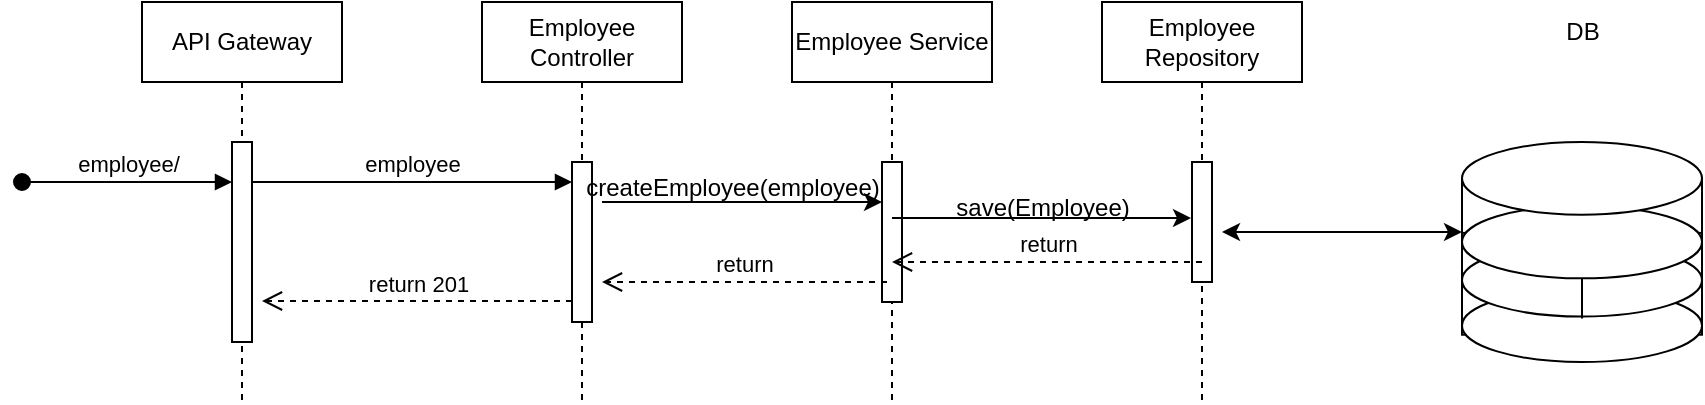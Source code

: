 <mxfile version="21.6.1" type="device" pages="6">
  <diagram name="createEmployee" id="2YBvvXClWsGukQMizWep">
    <mxGraphModel dx="1589" dy="470" grid="1" gridSize="10" guides="1" tooltips="1" connect="1" arrows="1" fold="1" page="1" pageScale="1" pageWidth="850" pageHeight="1100" math="0" shadow="0">
      <root>
        <mxCell id="0" />
        <mxCell id="1" parent="0" />
        <mxCell id="aM9ryv3xv72pqoxQDRHE-1" value="API Gateway" style="shape=umlLifeline;perimeter=lifelinePerimeter;whiteSpace=wrap;html=1;container=0;dropTarget=0;collapsible=0;recursiveResize=0;outlineConnect=0;portConstraint=eastwest;newEdgeStyle={&quot;edgeStyle&quot;:&quot;elbowEdgeStyle&quot;,&quot;elbow&quot;:&quot;vertical&quot;,&quot;curved&quot;:0,&quot;rounded&quot;:0};" parent="1" vertex="1">
          <mxGeometry x="50" y="40" width="100" height="200" as="geometry" />
        </mxCell>
        <mxCell id="aM9ryv3xv72pqoxQDRHE-2" value="" style="html=1;points=[];perimeter=orthogonalPerimeter;outlineConnect=0;targetShapes=umlLifeline;portConstraint=eastwest;newEdgeStyle={&quot;edgeStyle&quot;:&quot;elbowEdgeStyle&quot;,&quot;elbow&quot;:&quot;vertical&quot;,&quot;curved&quot;:0,&quot;rounded&quot;:0};" parent="aM9ryv3xv72pqoxQDRHE-1" vertex="1">
          <mxGeometry x="45" y="70" width="10" height="100" as="geometry" />
        </mxCell>
        <mxCell id="aM9ryv3xv72pqoxQDRHE-3" value="employee/" style="html=1;verticalAlign=bottom;startArrow=oval;endArrow=block;startSize=8;edgeStyle=elbowEdgeStyle;elbow=vertical;curved=0;rounded=0;" parent="aM9ryv3xv72pqoxQDRHE-1" target="aM9ryv3xv72pqoxQDRHE-2" edge="1">
          <mxGeometry relative="1" as="geometry">
            <mxPoint x="-60" y="90" as="sourcePoint" />
          </mxGeometry>
        </mxCell>
        <mxCell id="aM9ryv3xv72pqoxQDRHE-5" value="Employee Controller" style="shape=umlLifeline;perimeter=lifelinePerimeter;whiteSpace=wrap;html=1;container=0;dropTarget=0;collapsible=0;recursiveResize=0;outlineConnect=0;portConstraint=eastwest;newEdgeStyle={&quot;edgeStyle&quot;:&quot;elbowEdgeStyle&quot;,&quot;elbow&quot;:&quot;vertical&quot;,&quot;curved&quot;:0,&quot;rounded&quot;:0};" parent="1" vertex="1">
          <mxGeometry x="220" y="40" width="100" height="200" as="geometry" />
        </mxCell>
        <mxCell id="aM9ryv3xv72pqoxQDRHE-6" value="" style="html=1;points=[];perimeter=orthogonalPerimeter;outlineConnect=0;targetShapes=umlLifeline;portConstraint=eastwest;newEdgeStyle={&quot;edgeStyle&quot;:&quot;elbowEdgeStyle&quot;,&quot;elbow&quot;:&quot;vertical&quot;,&quot;curved&quot;:0,&quot;rounded&quot;:0};" parent="aM9ryv3xv72pqoxQDRHE-5" vertex="1">
          <mxGeometry x="45" y="80" width="10" height="80" as="geometry" />
        </mxCell>
        <mxCell id="aM9ryv3xv72pqoxQDRHE-7" value="employee" style="html=1;verticalAlign=bottom;endArrow=block;edgeStyle=elbowEdgeStyle;elbow=vertical;curved=0;rounded=0;" parent="1" source="aM9ryv3xv72pqoxQDRHE-2" target="aM9ryv3xv72pqoxQDRHE-6" edge="1">
          <mxGeometry relative="1" as="geometry">
            <mxPoint x="195" y="130" as="sourcePoint" />
            <Array as="points">
              <mxPoint x="210" y="130" />
              <mxPoint x="180" y="120" />
            </Array>
          </mxGeometry>
        </mxCell>
        <mxCell id="ID6pwNwmJ9Y6ppV090Uf-1" value="Employee Service" style="shape=umlLifeline;perimeter=lifelinePerimeter;whiteSpace=wrap;html=1;container=0;dropTarget=0;collapsible=0;recursiveResize=0;outlineConnect=0;portConstraint=eastwest;newEdgeStyle={&quot;edgeStyle&quot;:&quot;elbowEdgeStyle&quot;,&quot;elbow&quot;:&quot;vertical&quot;,&quot;curved&quot;:0,&quot;rounded&quot;:0};" parent="1" vertex="1">
          <mxGeometry x="375" y="40" width="100" height="200" as="geometry" />
        </mxCell>
        <mxCell id="ID6pwNwmJ9Y6ppV090Uf-2" value="" style="html=1;points=[];perimeter=orthogonalPerimeter;outlineConnect=0;targetShapes=umlLifeline;portConstraint=eastwest;newEdgeStyle={&quot;edgeStyle&quot;:&quot;elbowEdgeStyle&quot;,&quot;elbow&quot;:&quot;vertical&quot;,&quot;curved&quot;:0,&quot;rounded&quot;:0};" parent="ID6pwNwmJ9Y6ppV090Uf-1" vertex="1">
          <mxGeometry x="45" y="80" width="10" height="70" as="geometry" />
        </mxCell>
        <mxCell id="ID6pwNwmJ9Y6ppV090Uf-3" value="Employee Repository" style="shape=umlLifeline;perimeter=lifelinePerimeter;whiteSpace=wrap;html=1;container=0;dropTarget=0;collapsible=0;recursiveResize=0;outlineConnect=0;portConstraint=eastwest;newEdgeStyle={&quot;edgeStyle&quot;:&quot;elbowEdgeStyle&quot;,&quot;elbow&quot;:&quot;vertical&quot;,&quot;curved&quot;:0,&quot;rounded&quot;:0};" parent="1" vertex="1">
          <mxGeometry x="530" y="40" width="100" height="200" as="geometry" />
        </mxCell>
        <mxCell id="ID6pwNwmJ9Y6ppV090Uf-4" value="" style="html=1;points=[];perimeter=orthogonalPerimeter;outlineConnect=0;targetShapes=umlLifeline;portConstraint=eastwest;newEdgeStyle={&quot;edgeStyle&quot;:&quot;elbowEdgeStyle&quot;,&quot;elbow&quot;:&quot;vertical&quot;,&quot;curved&quot;:0,&quot;rounded&quot;:0};" parent="ID6pwNwmJ9Y6ppV090Uf-3" vertex="1">
          <mxGeometry x="45" y="80" width="10" height="60" as="geometry" />
        </mxCell>
        <mxCell id="ID6pwNwmJ9Y6ppV090Uf-5" style="edgeStyle=elbowEdgeStyle;rounded=0;orthogonalLoop=1;jettySize=auto;html=1;elbow=vertical;curved=0;" parent="1" edge="1">
          <mxGeometry relative="1" as="geometry">
            <mxPoint x="280" y="140" as="sourcePoint" />
            <mxPoint x="420" y="140" as="targetPoint" />
          </mxGeometry>
        </mxCell>
        <mxCell id="ID6pwNwmJ9Y6ppV090Uf-6" value="createEmployee(employee)" style="text;html=1;align=center;verticalAlign=middle;resizable=0;points=[];autosize=1;strokeColor=none;fillColor=none;" parent="1" vertex="1">
          <mxGeometry x="260" y="118" width="170" height="30" as="geometry" />
        </mxCell>
        <mxCell id="ID6pwNwmJ9Y6ppV090Uf-7" style="edgeStyle=elbowEdgeStyle;rounded=0;orthogonalLoop=1;jettySize=auto;html=1;elbow=vertical;curved=0;" parent="1" edge="1">
          <mxGeometry relative="1" as="geometry">
            <mxPoint x="425" y="148" as="sourcePoint" />
            <mxPoint x="574.5" y="148" as="targetPoint" />
          </mxGeometry>
        </mxCell>
        <mxCell id="ID6pwNwmJ9Y6ppV090Uf-8" value="save(Employee)" style="text;html=1;align=center;verticalAlign=middle;resizable=0;points=[];autosize=1;strokeColor=none;fillColor=none;" parent="1" vertex="1">
          <mxGeometry x="445" y="128" width="110" height="30" as="geometry" />
        </mxCell>
        <mxCell id="ID6pwNwmJ9Y6ppV090Uf-9" value="return" style="html=1;verticalAlign=bottom;endArrow=open;dashed=1;endSize=8;edgeStyle=elbowEdgeStyle;elbow=vertical;curved=0;rounded=0;" parent="1" edge="1">
          <mxGeometry relative="1" as="geometry">
            <mxPoint x="425" y="170" as="targetPoint" />
            <Array as="points">
              <mxPoint x="510" y="170" />
            </Array>
            <mxPoint x="580" y="170" as="sourcePoint" />
          </mxGeometry>
        </mxCell>
        <mxCell id="ID6pwNwmJ9Y6ppV090Uf-10" value="return" style="html=1;verticalAlign=bottom;endArrow=open;dashed=1;endSize=8;edgeStyle=elbowEdgeStyle;elbow=vertical;curved=0;rounded=0;" parent="1" edge="1">
          <mxGeometry relative="1" as="geometry">
            <mxPoint x="280" y="180" as="targetPoint" />
            <Array as="points">
              <mxPoint x="352.5" y="180" />
            </Array>
            <mxPoint x="422.5" y="180" as="sourcePoint" />
          </mxGeometry>
        </mxCell>
        <mxCell id="ID6pwNwmJ9Y6ppV090Uf-11" value="return 201" style="html=1;verticalAlign=bottom;endArrow=open;dashed=1;endSize=8;edgeStyle=elbowEdgeStyle;elbow=horizontal;curved=0;rounded=0;" parent="1" edge="1">
          <mxGeometry relative="1" as="geometry">
            <mxPoint x="110" y="189.5" as="targetPoint" />
            <Array as="points">
              <mxPoint x="195" y="189.5" />
            </Array>
            <mxPoint x="265" y="189.5" as="sourcePoint" />
          </mxGeometry>
        </mxCell>
        <mxCell id="ID6pwNwmJ9Y6ppV090Uf-19" value="" style="group" parent="1" vertex="1" connectable="0">
          <mxGeometry x="710" y="110" width="120" height="110" as="geometry" />
        </mxCell>
        <mxCell id="ID6pwNwmJ9Y6ppV090Uf-18" value="" style="rounded=0;whiteSpace=wrap;html=1;" parent="ID6pwNwmJ9Y6ppV090Uf-19" vertex="1">
          <mxGeometry y="31.818" width="120" height="64.545" as="geometry" />
        </mxCell>
        <mxCell id="ID6pwNwmJ9Y6ppV090Uf-17" value="" style="group" parent="ID6pwNwmJ9Y6ppV090Uf-19" vertex="1" connectable="0">
          <mxGeometry y="50.909" width="120" height="59.091" as="geometry" />
        </mxCell>
        <mxCell id="ID6pwNwmJ9Y6ppV090Uf-15" value="" style="ellipse;whiteSpace=wrap;html=1;" parent="ID6pwNwmJ9Y6ppV090Uf-17" vertex="1">
          <mxGeometry y="22.727" width="120" height="36.364" as="geometry" />
        </mxCell>
        <mxCell id="ID6pwNwmJ9Y6ppV090Uf-16" value="" style="ellipse;whiteSpace=wrap;html=1;" parent="ID6pwNwmJ9Y6ppV090Uf-17" vertex="1">
          <mxGeometry width="120" height="36.364" as="geometry" />
        </mxCell>
        <mxCell id="ID6pwNwmJ9Y6ppV090Uf-13" value="" style="rounded=0;whiteSpace=wrap;html=1;" parent="ID6pwNwmJ9Y6ppV090Uf-19" vertex="1">
          <mxGeometry y="18.182" width="120" height="27.273" as="geometry" />
        </mxCell>
        <mxCell id="ID6pwNwmJ9Y6ppV090Uf-51" style="edgeStyle=orthogonalEdgeStyle;rounded=0;orthogonalLoop=1;jettySize=auto;html=1;exitX=0.5;exitY=1;exitDx=0;exitDy=0;" parent="ID6pwNwmJ9Y6ppV090Uf-19" source="ID6pwNwmJ9Y6ppV090Uf-14" target="ID6pwNwmJ9Y6ppV090Uf-16" edge="1">
          <mxGeometry relative="1" as="geometry" />
        </mxCell>
        <mxCell id="ID6pwNwmJ9Y6ppV090Uf-14" value="" style="ellipse;whiteSpace=wrap;html=1;" parent="ID6pwNwmJ9Y6ppV090Uf-19" vertex="1">
          <mxGeometry y="31.818" width="120" height="36.364" as="geometry" />
        </mxCell>
        <mxCell id="ID6pwNwmJ9Y6ppV090Uf-12" value="" style="ellipse;whiteSpace=wrap;html=1;" parent="ID6pwNwmJ9Y6ppV090Uf-19" vertex="1">
          <mxGeometry width="120" height="36.364" as="geometry" />
        </mxCell>
        <mxCell id="ID6pwNwmJ9Y6ppV090Uf-20" value="DB" style="text;html=1;align=center;verticalAlign=middle;resizable=0;points=[];autosize=1;strokeColor=none;fillColor=none;" parent="1" vertex="1">
          <mxGeometry x="750" y="40" width="40" height="30" as="geometry" />
        </mxCell>
        <mxCell id="ID6pwNwmJ9Y6ppV090Uf-22" value="" style="endArrow=classic;startArrow=classic;html=1;rounded=0;" parent="1" edge="1">
          <mxGeometry width="50" height="50" relative="1" as="geometry">
            <mxPoint x="590" y="155" as="sourcePoint" />
            <mxPoint x="710" y="155" as="targetPoint" />
          </mxGeometry>
        </mxCell>
      </root>
    </mxGraphModel>
  </diagram>
  <diagram id="DksYGZ9vNiy1fonWwkhB" name="deleteEmployee">
    <mxGraphModel dx="1239" dy="470" grid="1" gridSize="10" guides="1" tooltips="1" connect="1" arrows="1" fold="1" page="1" pageScale="1" pageWidth="500" pageHeight="500" math="0" shadow="0">
      <root>
        <mxCell id="0" />
        <mxCell id="1" parent="0" />
        <mxCell id="c8wQvJ74mTMDHzN-RfHY-1" value="API Gateway" style="shape=umlLifeline;perimeter=lifelinePerimeter;whiteSpace=wrap;html=1;container=0;dropTarget=0;collapsible=0;recursiveResize=0;outlineConnect=0;portConstraint=eastwest;newEdgeStyle={&quot;edgeStyle&quot;:&quot;elbowEdgeStyle&quot;,&quot;elbow&quot;:&quot;vertical&quot;,&quot;curved&quot;:0,&quot;rounded&quot;:0};" parent="1" vertex="1">
          <mxGeometry x="50" y="40" width="100" height="200" as="geometry" />
        </mxCell>
        <mxCell id="c8wQvJ74mTMDHzN-RfHY-2" value="" style="html=1;points=[];perimeter=orthogonalPerimeter;outlineConnect=0;targetShapes=umlLifeline;portConstraint=eastwest;newEdgeStyle={&quot;edgeStyle&quot;:&quot;elbowEdgeStyle&quot;,&quot;elbow&quot;:&quot;vertical&quot;,&quot;curved&quot;:0,&quot;rounded&quot;:0};" parent="c8wQvJ74mTMDHzN-RfHY-1" vertex="1">
          <mxGeometry x="45" y="70" width="10" height="100" as="geometry" />
        </mxCell>
        <mxCell id="c8wQvJ74mTMDHzN-RfHY-3" value="employee/id" style="html=1;verticalAlign=bottom;startArrow=oval;endArrow=block;startSize=8;edgeStyle=elbowEdgeStyle;elbow=vertical;curved=0;rounded=0;" parent="c8wQvJ74mTMDHzN-RfHY-1" target="c8wQvJ74mTMDHzN-RfHY-2" edge="1">
          <mxGeometry relative="1" as="geometry">
            <mxPoint x="-60" y="90" as="sourcePoint" />
          </mxGeometry>
        </mxCell>
        <mxCell id="c8wQvJ74mTMDHzN-RfHY-4" value="Employee Controller" style="shape=umlLifeline;perimeter=lifelinePerimeter;whiteSpace=wrap;html=1;container=0;dropTarget=0;collapsible=0;recursiveResize=0;outlineConnect=0;portConstraint=eastwest;newEdgeStyle={&quot;edgeStyle&quot;:&quot;elbowEdgeStyle&quot;,&quot;elbow&quot;:&quot;vertical&quot;,&quot;curved&quot;:0,&quot;rounded&quot;:0};" parent="1" vertex="1">
          <mxGeometry x="220" y="40" width="100" height="200" as="geometry" />
        </mxCell>
        <mxCell id="c8wQvJ74mTMDHzN-RfHY-5" value="" style="html=1;points=[];perimeter=orthogonalPerimeter;outlineConnect=0;targetShapes=umlLifeline;portConstraint=eastwest;newEdgeStyle={&quot;edgeStyle&quot;:&quot;elbowEdgeStyle&quot;,&quot;elbow&quot;:&quot;vertical&quot;,&quot;curved&quot;:0,&quot;rounded&quot;:0};" parent="c8wQvJ74mTMDHzN-RfHY-4" vertex="1">
          <mxGeometry x="45" y="80" width="10" height="80" as="geometry" />
        </mxCell>
        <mxCell id="c8wQvJ74mTMDHzN-RfHY-6" value="employee/id" style="html=1;verticalAlign=bottom;endArrow=block;edgeStyle=elbowEdgeStyle;elbow=vertical;curved=0;rounded=0;" parent="1" source="c8wQvJ74mTMDHzN-RfHY-2" target="c8wQvJ74mTMDHzN-RfHY-5" edge="1">
          <mxGeometry relative="1" as="geometry">
            <mxPoint x="195" y="130" as="sourcePoint" />
            <Array as="points">
              <mxPoint x="210" y="130" />
              <mxPoint x="180" y="120" />
            </Array>
          </mxGeometry>
        </mxCell>
        <mxCell id="c8wQvJ74mTMDHzN-RfHY-7" value="Employee &lt;br&gt;Service" style="shape=umlLifeline;perimeter=lifelinePerimeter;whiteSpace=wrap;html=1;container=0;dropTarget=0;collapsible=0;recursiveResize=0;outlineConnect=0;portConstraint=eastwest;newEdgeStyle={&quot;edgeStyle&quot;:&quot;elbowEdgeStyle&quot;,&quot;elbow&quot;:&quot;vertical&quot;,&quot;curved&quot;:0,&quot;rounded&quot;:0};" parent="1" vertex="1">
          <mxGeometry x="375" y="40" width="100" height="200" as="geometry" />
        </mxCell>
        <mxCell id="c8wQvJ74mTMDHzN-RfHY-8" value="" style="html=1;points=[];perimeter=orthogonalPerimeter;outlineConnect=0;targetShapes=umlLifeline;portConstraint=eastwest;newEdgeStyle={&quot;edgeStyle&quot;:&quot;elbowEdgeStyle&quot;,&quot;elbow&quot;:&quot;vertical&quot;,&quot;curved&quot;:0,&quot;rounded&quot;:0};" parent="c8wQvJ74mTMDHzN-RfHY-7" vertex="1">
          <mxGeometry x="45" y="80" width="10" height="70" as="geometry" />
        </mxCell>
        <mxCell id="c8wQvJ74mTMDHzN-RfHY-9" value="Employee&lt;br&gt;Repository" style="shape=umlLifeline;perimeter=lifelinePerimeter;whiteSpace=wrap;html=1;container=0;dropTarget=0;collapsible=0;recursiveResize=0;outlineConnect=0;portConstraint=eastwest;newEdgeStyle={&quot;edgeStyle&quot;:&quot;elbowEdgeStyle&quot;,&quot;elbow&quot;:&quot;vertical&quot;,&quot;curved&quot;:0,&quot;rounded&quot;:0};" parent="1" vertex="1">
          <mxGeometry x="530" y="40" width="100" height="200" as="geometry" />
        </mxCell>
        <mxCell id="c8wQvJ74mTMDHzN-RfHY-10" value="" style="html=1;points=[];perimeter=orthogonalPerimeter;outlineConnect=0;targetShapes=umlLifeline;portConstraint=eastwest;newEdgeStyle={&quot;edgeStyle&quot;:&quot;elbowEdgeStyle&quot;,&quot;elbow&quot;:&quot;vertical&quot;,&quot;curved&quot;:0,&quot;rounded&quot;:0};" parent="c8wQvJ74mTMDHzN-RfHY-9" vertex="1">
          <mxGeometry x="45" y="80" width="10" height="60" as="geometry" />
        </mxCell>
        <mxCell id="c8wQvJ74mTMDHzN-RfHY-11" style="edgeStyle=elbowEdgeStyle;rounded=0;orthogonalLoop=1;jettySize=auto;html=1;elbow=vertical;curved=0;" parent="1" edge="1">
          <mxGeometry relative="1" as="geometry">
            <mxPoint x="280" y="140" as="sourcePoint" />
            <mxPoint x="420" y="140" as="targetPoint" />
          </mxGeometry>
        </mxCell>
        <mxCell id="c8wQvJ74mTMDHzN-RfHY-12" value="deleteEmployee(eid)" style="text;html=1;align=center;verticalAlign=middle;resizable=0;points=[];autosize=1;strokeColor=none;fillColor=none;" parent="1" vertex="1">
          <mxGeometry x="280" y="118" width="130" height="30" as="geometry" />
        </mxCell>
        <mxCell id="c8wQvJ74mTMDHzN-RfHY-13" style="edgeStyle=elbowEdgeStyle;rounded=0;orthogonalLoop=1;jettySize=auto;html=1;elbow=vertical;curved=0;" parent="1" edge="1">
          <mxGeometry relative="1" as="geometry">
            <mxPoint x="425" y="148" as="sourcePoint" />
            <mxPoint x="574.5" y="148" as="targetPoint" />
          </mxGeometry>
        </mxCell>
        <mxCell id="c8wQvJ74mTMDHzN-RfHY-14" value="deleteById(eid)" style="text;html=1;align=center;verticalAlign=middle;resizable=0;points=[];autosize=1;strokeColor=none;fillColor=none;" parent="1" vertex="1">
          <mxGeometry x="450" y="128" width="100" height="30" as="geometry" />
        </mxCell>
        <mxCell id="c8wQvJ74mTMDHzN-RfHY-15" value="return" style="html=1;verticalAlign=bottom;endArrow=open;dashed=1;endSize=8;edgeStyle=elbowEdgeStyle;elbow=vertical;curved=0;rounded=0;" parent="1" edge="1">
          <mxGeometry relative="1" as="geometry">
            <mxPoint x="425" y="170" as="targetPoint" />
            <Array as="points">
              <mxPoint x="510" y="170" />
            </Array>
            <mxPoint x="580" y="170" as="sourcePoint" />
          </mxGeometry>
        </mxCell>
        <mxCell id="c8wQvJ74mTMDHzN-RfHY-16" value="return" style="html=1;verticalAlign=bottom;endArrow=open;dashed=1;endSize=8;edgeStyle=elbowEdgeStyle;elbow=vertical;curved=0;rounded=0;" parent="1" edge="1">
          <mxGeometry relative="1" as="geometry">
            <mxPoint x="280" y="180" as="targetPoint" />
            <Array as="points">
              <mxPoint x="352.5" y="180" />
            </Array>
            <mxPoint x="422.5" y="180" as="sourcePoint" />
          </mxGeometry>
        </mxCell>
        <mxCell id="c8wQvJ74mTMDHzN-RfHY-17" value="return 200" style="html=1;verticalAlign=bottom;endArrow=open;dashed=1;endSize=8;edgeStyle=elbowEdgeStyle;elbow=horizontal;curved=0;rounded=0;" parent="1" edge="1">
          <mxGeometry relative="1" as="geometry">
            <mxPoint x="110" y="189.5" as="targetPoint" />
            <Array as="points">
              <mxPoint x="195" y="189.5" />
            </Array>
            <mxPoint x="265" y="189.5" as="sourcePoint" />
          </mxGeometry>
        </mxCell>
        <mxCell id="c8wQvJ74mTMDHzN-RfHY-18" value="" style="group" parent="1" vertex="1" connectable="0">
          <mxGeometry x="710" y="110" width="120" height="110" as="geometry" />
        </mxCell>
        <mxCell id="c8wQvJ74mTMDHzN-RfHY-19" value="" style="rounded=0;whiteSpace=wrap;html=1;" parent="c8wQvJ74mTMDHzN-RfHY-18" vertex="1">
          <mxGeometry y="31.818" width="120" height="64.545" as="geometry" />
        </mxCell>
        <mxCell id="c8wQvJ74mTMDHzN-RfHY-20" value="" style="group" parent="c8wQvJ74mTMDHzN-RfHY-18" vertex="1" connectable="0">
          <mxGeometry y="50.909" width="120" height="59.091" as="geometry" />
        </mxCell>
        <mxCell id="c8wQvJ74mTMDHzN-RfHY-21" value="" style="ellipse;whiteSpace=wrap;html=1;" parent="c8wQvJ74mTMDHzN-RfHY-20" vertex="1">
          <mxGeometry y="22.727" width="120" height="36.364" as="geometry" />
        </mxCell>
        <mxCell id="c8wQvJ74mTMDHzN-RfHY-22" value="" style="ellipse;whiteSpace=wrap;html=1;" parent="c8wQvJ74mTMDHzN-RfHY-20" vertex="1">
          <mxGeometry width="120" height="36.364" as="geometry" />
        </mxCell>
        <mxCell id="c8wQvJ74mTMDHzN-RfHY-23" value="" style="rounded=0;whiteSpace=wrap;html=1;" parent="c8wQvJ74mTMDHzN-RfHY-18" vertex="1">
          <mxGeometry y="18.182" width="120" height="27.273" as="geometry" />
        </mxCell>
        <mxCell id="c8wQvJ74mTMDHzN-RfHY-24" style="edgeStyle=orthogonalEdgeStyle;rounded=0;orthogonalLoop=1;jettySize=auto;html=1;exitX=0.5;exitY=1;exitDx=0;exitDy=0;" parent="c8wQvJ74mTMDHzN-RfHY-18" source="c8wQvJ74mTMDHzN-RfHY-25" target="c8wQvJ74mTMDHzN-RfHY-22" edge="1">
          <mxGeometry relative="1" as="geometry" />
        </mxCell>
        <mxCell id="c8wQvJ74mTMDHzN-RfHY-25" value="" style="ellipse;whiteSpace=wrap;html=1;" parent="c8wQvJ74mTMDHzN-RfHY-18" vertex="1">
          <mxGeometry y="31.818" width="120" height="36.364" as="geometry" />
        </mxCell>
        <mxCell id="c8wQvJ74mTMDHzN-RfHY-26" value="" style="ellipse;whiteSpace=wrap;html=1;" parent="c8wQvJ74mTMDHzN-RfHY-18" vertex="1">
          <mxGeometry width="120" height="36.364" as="geometry" />
        </mxCell>
        <mxCell id="c8wQvJ74mTMDHzN-RfHY-27" value="DB" style="text;html=1;align=center;verticalAlign=middle;resizable=0;points=[];autosize=1;strokeColor=none;fillColor=none;" parent="1" vertex="1">
          <mxGeometry x="750" y="40" width="40" height="30" as="geometry" />
        </mxCell>
        <mxCell id="c8wQvJ74mTMDHzN-RfHY-28" value="" style="endArrow=classic;startArrow=classic;html=1;rounded=0;" parent="1" edge="1">
          <mxGeometry width="50" height="50" relative="1" as="geometry">
            <mxPoint x="590" y="155" as="sourcePoint" />
            <mxPoint x="710" y="155" as="targetPoint" />
          </mxGeometry>
        </mxCell>
      </root>
    </mxGraphModel>
  </diagram>
  <diagram id="pqocZMI0K09ccVYQZ5Vg" name="getEmployee">
    <mxGraphModel dx="1239" dy="470" grid="1" gridSize="10" guides="1" tooltips="1" connect="1" arrows="1" fold="1" page="1" pageScale="1" pageWidth="500" pageHeight="500" math="0" shadow="0">
      <root>
        <mxCell id="0" />
        <mxCell id="1" parent="0" />
        <mxCell id="UJyPSHQa-_RepvIGWFUO-1" value="API Gateway" style="shape=umlLifeline;perimeter=lifelinePerimeter;whiteSpace=wrap;html=1;container=0;dropTarget=0;collapsible=0;recursiveResize=0;outlineConnect=0;portConstraint=eastwest;newEdgeStyle={&quot;edgeStyle&quot;:&quot;elbowEdgeStyle&quot;,&quot;elbow&quot;:&quot;vertical&quot;,&quot;curved&quot;:0,&quot;rounded&quot;:0};" parent="1" vertex="1">
          <mxGeometry x="50" y="40" width="100" height="230" as="geometry" />
        </mxCell>
        <mxCell id="UJyPSHQa-_RepvIGWFUO-2" value="" style="html=1;points=[];perimeter=orthogonalPerimeter;outlineConnect=0;targetShapes=umlLifeline;portConstraint=eastwest;newEdgeStyle={&quot;edgeStyle&quot;:&quot;elbowEdgeStyle&quot;,&quot;elbow&quot;:&quot;vertical&quot;,&quot;curved&quot;:0,&quot;rounded&quot;:0};" parent="UJyPSHQa-_RepvIGWFUO-1" vertex="1">
          <mxGeometry x="45" y="70" width="10" height="150" as="geometry" />
        </mxCell>
        <mxCell id="UJyPSHQa-_RepvIGWFUO-3" value="/employee/eid" style="html=1;verticalAlign=bottom;startArrow=oval;endArrow=block;startSize=8;edgeStyle=elbowEdgeStyle;elbow=vertical;curved=0;rounded=0;" parent="UJyPSHQa-_RepvIGWFUO-1" target="UJyPSHQa-_RepvIGWFUO-2" edge="1">
          <mxGeometry relative="1" as="geometry">
            <mxPoint x="-60" y="90" as="sourcePoint" />
          </mxGeometry>
        </mxCell>
        <mxCell id="UJyPSHQa-_RepvIGWFUO-4" value="Employee&lt;br&gt;Controller" style="shape=umlLifeline;perimeter=lifelinePerimeter;whiteSpace=wrap;html=1;container=0;dropTarget=0;collapsible=0;recursiveResize=0;outlineConnect=0;portConstraint=eastwest;newEdgeStyle={&quot;edgeStyle&quot;:&quot;elbowEdgeStyle&quot;,&quot;elbow&quot;:&quot;vertical&quot;,&quot;curved&quot;:0,&quot;rounded&quot;:0};" parent="1" vertex="1">
          <mxGeometry x="220" y="40" width="100" height="230" as="geometry" />
        </mxCell>
        <mxCell id="UJyPSHQa-_RepvIGWFUO-5" value="" style="html=1;points=[];perimeter=orthogonalPerimeter;outlineConnect=0;targetShapes=umlLifeline;portConstraint=eastwest;newEdgeStyle={&quot;edgeStyle&quot;:&quot;elbowEdgeStyle&quot;,&quot;elbow&quot;:&quot;vertical&quot;,&quot;curved&quot;:0,&quot;rounded&quot;:0};" parent="UJyPSHQa-_RepvIGWFUO-4" vertex="1">
          <mxGeometry x="45" y="80" width="10" height="140" as="geometry" />
        </mxCell>
        <mxCell id="UJyPSHQa-_RepvIGWFUO-6" value="/employee/eid" style="html=1;verticalAlign=bottom;endArrow=block;edgeStyle=elbowEdgeStyle;elbow=horizontal;curved=0;rounded=0;" parent="1" source="UJyPSHQa-_RepvIGWFUO-2" target="UJyPSHQa-_RepvIGWFUO-5" edge="1">
          <mxGeometry relative="1" as="geometry">
            <mxPoint x="195" y="130" as="sourcePoint" />
            <Array as="points">
              <mxPoint x="210" y="130" />
              <mxPoint x="180" y="120" />
            </Array>
          </mxGeometry>
        </mxCell>
        <mxCell id="UJyPSHQa-_RepvIGWFUO-7" value="Employee Service" style="shape=umlLifeline;perimeter=lifelinePerimeter;whiteSpace=wrap;html=1;container=0;dropTarget=0;collapsible=0;recursiveResize=0;outlineConnect=0;portConstraint=eastwest;newEdgeStyle={&quot;edgeStyle&quot;:&quot;elbowEdgeStyle&quot;,&quot;elbow&quot;:&quot;vertical&quot;,&quot;curved&quot;:0,&quot;rounded&quot;:0};" parent="1" vertex="1">
          <mxGeometry x="375" y="40" width="100" height="230" as="geometry" />
        </mxCell>
        <mxCell id="UJyPSHQa-_RepvIGWFUO-8" value="" style="html=1;points=[];perimeter=orthogonalPerimeter;outlineConnect=0;targetShapes=umlLifeline;portConstraint=eastwest;newEdgeStyle={&quot;edgeStyle&quot;:&quot;elbowEdgeStyle&quot;,&quot;elbow&quot;:&quot;vertical&quot;,&quot;curved&quot;:0,&quot;rounded&quot;:0};" parent="UJyPSHQa-_RepvIGWFUO-7" vertex="1">
          <mxGeometry x="45" y="80" width="10" height="140" as="geometry" />
        </mxCell>
        <mxCell id="UJyPSHQa-_RepvIGWFUO-9" value="Employee Repository" style="shape=umlLifeline;perimeter=lifelinePerimeter;whiteSpace=wrap;html=1;container=0;dropTarget=0;collapsible=0;recursiveResize=0;outlineConnect=0;portConstraint=eastwest;newEdgeStyle={&quot;edgeStyle&quot;:&quot;elbowEdgeStyle&quot;,&quot;elbow&quot;:&quot;vertical&quot;,&quot;curved&quot;:0,&quot;rounded&quot;:0};" parent="1" vertex="1">
          <mxGeometry x="530" y="40" width="100" height="230" as="geometry" />
        </mxCell>
        <mxCell id="UJyPSHQa-_RepvIGWFUO-10" value="" style="html=1;points=[];perimeter=orthogonalPerimeter;outlineConnect=0;targetShapes=umlLifeline;portConstraint=eastwest;newEdgeStyle={&quot;edgeStyle&quot;:&quot;elbowEdgeStyle&quot;,&quot;elbow&quot;:&quot;vertical&quot;,&quot;curved&quot;:0,&quot;rounded&quot;:0};" parent="UJyPSHQa-_RepvIGWFUO-9" vertex="1">
          <mxGeometry x="45" y="80" width="10" height="130" as="geometry" />
        </mxCell>
        <mxCell id="UJyPSHQa-_RepvIGWFUO-13" style="edgeStyle=elbowEdgeStyle;rounded=0;orthogonalLoop=1;jettySize=auto;html=1;elbow=vertical;curved=0;" parent="1" edge="1">
          <mxGeometry relative="1" as="geometry">
            <mxPoint x="425" y="148" as="sourcePoint" />
            <mxPoint x="574.5" y="148" as="targetPoint" />
          </mxGeometry>
        </mxCell>
        <mxCell id="UJyPSHQa-_RepvIGWFUO-14" value="findById(eid)" style="text;html=1;align=center;verticalAlign=middle;resizable=0;points=[];autosize=1;strokeColor=none;fillColor=none;" parent="1" vertex="1">
          <mxGeometry x="455" y="128" width="90" height="30" as="geometry" />
        </mxCell>
        <mxCell id="UJyPSHQa-_RepvIGWFUO-16" value="return(Employee)" style="html=1;verticalAlign=bottom;endArrow=open;dashed=1;endSize=8;edgeStyle=elbowEdgeStyle;elbow=vertical;curved=0;rounded=0;" parent="1" edge="1">
          <mxGeometry relative="1" as="geometry">
            <mxPoint x="273.75" y="230" as="targetPoint" />
            <Array as="points">
              <mxPoint x="346.25" y="230" />
            </Array>
            <mxPoint x="416.25" y="230" as="sourcePoint" />
          </mxGeometry>
        </mxCell>
        <mxCell id="UJyPSHQa-_RepvIGWFUO-17" value="return 200(lEmployee)" style="html=1;verticalAlign=bottom;endArrow=open;dashed=1;endSize=8;edgeStyle=elbowEdgeStyle;elbow=vertical;curved=0;rounded=0;" parent="1" edge="1">
          <mxGeometry x="0.006" relative="1" as="geometry">
            <mxPoint x="110" y="250" as="targetPoint" />
            <Array as="points">
              <mxPoint x="195" y="250" />
            </Array>
            <mxPoint x="265" y="250" as="sourcePoint" />
            <mxPoint as="offset" />
          </mxGeometry>
        </mxCell>
        <mxCell id="UJyPSHQa-_RepvIGWFUO-18" value="" style="group" parent="1" vertex="1" connectable="0">
          <mxGeometry x="710" y="110" width="120" height="160" as="geometry" />
        </mxCell>
        <mxCell id="UJyPSHQa-_RepvIGWFUO-19" value="" style="rounded=0;whiteSpace=wrap;html=1;" parent="UJyPSHQa-_RepvIGWFUO-18" vertex="1">
          <mxGeometry y="46.281" width="120" height="93.884" as="geometry" />
        </mxCell>
        <mxCell id="UJyPSHQa-_RepvIGWFUO-20" value="" style="group" parent="UJyPSHQa-_RepvIGWFUO-18" vertex="1" connectable="0">
          <mxGeometry y="74.05" width="120" height="85.95" as="geometry" />
        </mxCell>
        <mxCell id="UJyPSHQa-_RepvIGWFUO-21" value="" style="ellipse;whiteSpace=wrap;html=1;" parent="UJyPSHQa-_RepvIGWFUO-20" vertex="1">
          <mxGeometry y="33.058" width="120" height="52.893" as="geometry" />
        </mxCell>
        <mxCell id="UJyPSHQa-_RepvIGWFUO-22" value="" style="ellipse;whiteSpace=wrap;html=1;" parent="UJyPSHQa-_RepvIGWFUO-20" vertex="1">
          <mxGeometry width="120" height="52.893" as="geometry" />
        </mxCell>
        <mxCell id="UJyPSHQa-_RepvIGWFUO-23" value="" style="rounded=0;whiteSpace=wrap;html=1;" parent="UJyPSHQa-_RepvIGWFUO-18" vertex="1">
          <mxGeometry y="26.446" width="120" height="39.669" as="geometry" />
        </mxCell>
        <mxCell id="UJyPSHQa-_RepvIGWFUO-24" style="edgeStyle=orthogonalEdgeStyle;rounded=0;orthogonalLoop=1;jettySize=auto;html=1;exitX=0.5;exitY=1;exitDx=0;exitDy=0;" parent="UJyPSHQa-_RepvIGWFUO-18" source="UJyPSHQa-_RepvIGWFUO-25" target="UJyPSHQa-_RepvIGWFUO-22" edge="1">
          <mxGeometry relative="1" as="geometry" />
        </mxCell>
        <mxCell id="UJyPSHQa-_RepvIGWFUO-25" value="" style="ellipse;whiteSpace=wrap;html=1;" parent="UJyPSHQa-_RepvIGWFUO-18" vertex="1">
          <mxGeometry y="46.281" width="120" height="52.893" as="geometry" />
        </mxCell>
        <mxCell id="UJyPSHQa-_RepvIGWFUO-26" value="" style="ellipse;whiteSpace=wrap;html=1;" parent="UJyPSHQa-_RepvIGWFUO-18" vertex="1">
          <mxGeometry width="120" height="52.893" as="geometry" />
        </mxCell>
        <mxCell id="UJyPSHQa-_RepvIGWFUO-27" value="DB" style="text;html=1;align=center;verticalAlign=middle;resizable=0;points=[];autosize=1;strokeColor=none;fillColor=none;" parent="1" vertex="1">
          <mxGeometry x="750" y="40" width="40" height="30" as="geometry" />
        </mxCell>
        <mxCell id="UJyPSHQa-_RepvIGWFUO-28" value="" style="endArrow=classic;startArrow=classic;html=1;rounded=0;" parent="1" edge="1">
          <mxGeometry width="50" height="50" relative="1" as="geometry">
            <mxPoint x="590" y="155" as="sourcePoint" />
            <mxPoint x="710" y="155" as="targetPoint" />
          </mxGeometry>
        </mxCell>
        <mxCell id="UJyPSHQa-_RepvIGWFUO-39" value="(Employee)" style="text;html=1;align=center;verticalAlign=middle;resizable=0;points=[];autosize=1;strokeColor=none;fillColor=none;" parent="1" vertex="1">
          <mxGeometry x="460" y="200" width="80" height="30" as="geometry" />
        </mxCell>
        <mxCell id="UJyPSHQa-_RepvIGWFUO-12" value="getEmployeeById(eid)" style="text;html=1;align=center;verticalAlign=middle;resizable=0;points=[];autosize=1;strokeColor=none;fillColor=none;" parent="1" vertex="1">
          <mxGeometry x="280" y="100" width="140" height="30" as="geometry" />
        </mxCell>
        <mxCell id="g3OQwmFF0RibCym4sNnm-2" style="edgeStyle=elbowEdgeStyle;rounded=0;orthogonalLoop=1;jettySize=auto;html=1;elbow=vertical;curved=0;" edge="1" parent="1">
          <mxGeometry relative="1" as="geometry">
            <mxPoint x="275.25" y="142.5" as="sourcePoint" />
            <mxPoint x="424.75" y="142.5" as="targetPoint" />
          </mxGeometry>
        </mxCell>
        <mxCell id="g3OQwmFF0RibCym4sNnm-4" style="edgeStyle=elbowEdgeStyle;rounded=0;orthogonalLoop=1;jettySize=auto;html=1;elbow=vertical;curved=0;" edge="1" parent="1">
          <mxGeometry relative="1" as="geometry">
            <mxPoint x="575.25" y="220" as="sourcePoint" />
            <mxPoint x="424.75" y="220" as="targetPoint" />
          </mxGeometry>
        </mxCell>
      </root>
    </mxGraphModel>
  </diagram>
  <diagram name="getAllEmployee" id="hZCOwCX-Fl_Rm-tSajA8">
    <mxGraphModel dx="1239" dy="470" grid="1" gridSize="10" guides="1" tooltips="1" connect="1" arrows="1" fold="1" page="1" pageScale="1" pageWidth="500" pageHeight="500" math="0" shadow="0">
      <root>
        <mxCell id="bm2swL_rrO3iOlm8PyPR-0" />
        <mxCell id="bm2swL_rrO3iOlm8PyPR-1" parent="bm2swL_rrO3iOlm8PyPR-0" />
        <mxCell id="bm2swL_rrO3iOlm8PyPR-2" value="API Gateway" style="shape=umlLifeline;perimeter=lifelinePerimeter;whiteSpace=wrap;html=1;container=0;dropTarget=0;collapsible=0;recursiveResize=0;outlineConnect=0;portConstraint=eastwest;newEdgeStyle={&quot;edgeStyle&quot;:&quot;elbowEdgeStyle&quot;,&quot;elbow&quot;:&quot;vertical&quot;,&quot;curved&quot;:0,&quot;rounded&quot;:0};" vertex="1" parent="bm2swL_rrO3iOlm8PyPR-1">
          <mxGeometry x="50" y="40" width="100" height="230" as="geometry" />
        </mxCell>
        <mxCell id="bm2swL_rrO3iOlm8PyPR-3" value="" style="html=1;points=[];perimeter=orthogonalPerimeter;outlineConnect=0;targetShapes=umlLifeline;portConstraint=eastwest;newEdgeStyle={&quot;edgeStyle&quot;:&quot;elbowEdgeStyle&quot;,&quot;elbow&quot;:&quot;vertical&quot;,&quot;curved&quot;:0,&quot;rounded&quot;:0};" vertex="1" parent="bm2swL_rrO3iOlm8PyPR-2">
          <mxGeometry x="45" y="70" width="10" height="150" as="geometry" />
        </mxCell>
        <mxCell id="bm2swL_rrO3iOlm8PyPR-4" value="/employee" style="html=1;verticalAlign=bottom;startArrow=oval;endArrow=block;startSize=8;edgeStyle=elbowEdgeStyle;elbow=vertical;curved=0;rounded=0;" edge="1" parent="bm2swL_rrO3iOlm8PyPR-2" target="bm2swL_rrO3iOlm8PyPR-3">
          <mxGeometry relative="1" as="geometry">
            <mxPoint x="-60" y="90" as="sourcePoint" />
          </mxGeometry>
        </mxCell>
        <mxCell id="bm2swL_rrO3iOlm8PyPR-5" value="Employee&lt;br&gt;Controller" style="shape=umlLifeline;perimeter=lifelinePerimeter;whiteSpace=wrap;html=1;container=0;dropTarget=0;collapsible=0;recursiveResize=0;outlineConnect=0;portConstraint=eastwest;newEdgeStyle={&quot;edgeStyle&quot;:&quot;elbowEdgeStyle&quot;,&quot;elbow&quot;:&quot;vertical&quot;,&quot;curved&quot;:0,&quot;rounded&quot;:0};" vertex="1" parent="bm2swL_rrO3iOlm8PyPR-1">
          <mxGeometry x="220" y="40" width="100" height="230" as="geometry" />
        </mxCell>
        <mxCell id="bm2swL_rrO3iOlm8PyPR-6" value="" style="html=1;points=[];perimeter=orthogonalPerimeter;outlineConnect=0;targetShapes=umlLifeline;portConstraint=eastwest;newEdgeStyle={&quot;edgeStyle&quot;:&quot;elbowEdgeStyle&quot;,&quot;elbow&quot;:&quot;vertical&quot;,&quot;curved&quot;:0,&quot;rounded&quot;:0};" vertex="1" parent="bm2swL_rrO3iOlm8PyPR-5">
          <mxGeometry x="45" y="80" width="10" height="140" as="geometry" />
        </mxCell>
        <mxCell id="bm2swL_rrO3iOlm8PyPR-7" value="/employee" style="html=1;verticalAlign=bottom;endArrow=block;edgeStyle=elbowEdgeStyle;elbow=horizontal;curved=0;rounded=0;" edge="1" parent="bm2swL_rrO3iOlm8PyPR-1" source="bm2swL_rrO3iOlm8PyPR-3" target="bm2swL_rrO3iOlm8PyPR-6">
          <mxGeometry relative="1" as="geometry">
            <mxPoint x="195" y="130" as="sourcePoint" />
            <Array as="points">
              <mxPoint x="210" y="130" />
              <mxPoint x="180" y="120" />
            </Array>
          </mxGeometry>
        </mxCell>
        <mxCell id="bm2swL_rrO3iOlm8PyPR-8" value="Employee Service" style="shape=umlLifeline;perimeter=lifelinePerimeter;whiteSpace=wrap;html=1;container=0;dropTarget=0;collapsible=0;recursiveResize=0;outlineConnect=0;portConstraint=eastwest;newEdgeStyle={&quot;edgeStyle&quot;:&quot;elbowEdgeStyle&quot;,&quot;elbow&quot;:&quot;vertical&quot;,&quot;curved&quot;:0,&quot;rounded&quot;:0};" vertex="1" parent="bm2swL_rrO3iOlm8PyPR-1">
          <mxGeometry x="375" y="40" width="100" height="230" as="geometry" />
        </mxCell>
        <mxCell id="bm2swL_rrO3iOlm8PyPR-9" value="" style="html=1;points=[];perimeter=orthogonalPerimeter;outlineConnect=0;targetShapes=umlLifeline;portConstraint=eastwest;newEdgeStyle={&quot;edgeStyle&quot;:&quot;elbowEdgeStyle&quot;,&quot;elbow&quot;:&quot;vertical&quot;,&quot;curved&quot;:0,&quot;rounded&quot;:0};" vertex="1" parent="bm2swL_rrO3iOlm8PyPR-8">
          <mxGeometry x="45" y="80" width="10" height="140" as="geometry" />
        </mxCell>
        <mxCell id="bm2swL_rrO3iOlm8PyPR-10" value="Employee Repository" style="shape=umlLifeline;perimeter=lifelinePerimeter;whiteSpace=wrap;html=1;container=0;dropTarget=0;collapsible=0;recursiveResize=0;outlineConnect=0;portConstraint=eastwest;newEdgeStyle={&quot;edgeStyle&quot;:&quot;elbowEdgeStyle&quot;,&quot;elbow&quot;:&quot;vertical&quot;,&quot;curved&quot;:0,&quot;rounded&quot;:0};" vertex="1" parent="bm2swL_rrO3iOlm8PyPR-1">
          <mxGeometry x="530" y="40" width="100" height="230" as="geometry" />
        </mxCell>
        <mxCell id="bm2swL_rrO3iOlm8PyPR-11" value="" style="html=1;points=[];perimeter=orthogonalPerimeter;outlineConnect=0;targetShapes=umlLifeline;portConstraint=eastwest;newEdgeStyle={&quot;edgeStyle&quot;:&quot;elbowEdgeStyle&quot;,&quot;elbow&quot;:&quot;vertical&quot;,&quot;curved&quot;:0,&quot;rounded&quot;:0};" vertex="1" parent="bm2swL_rrO3iOlm8PyPR-10">
          <mxGeometry x="45" y="80" width="10" height="130" as="geometry" />
        </mxCell>
        <mxCell id="bm2swL_rrO3iOlm8PyPR-12" style="edgeStyle=elbowEdgeStyle;rounded=0;orthogonalLoop=1;jettySize=auto;html=1;elbow=vertical;curved=0;" edge="1" parent="bm2swL_rrO3iOlm8PyPR-1">
          <mxGeometry relative="1" as="geometry">
            <mxPoint x="425" y="148" as="sourcePoint" />
            <mxPoint x="574.5" y="148" as="targetPoint" />
          </mxGeometry>
        </mxCell>
        <mxCell id="bm2swL_rrO3iOlm8PyPR-13" value="findAll()" style="text;html=1;align=center;verticalAlign=middle;resizable=0;points=[];autosize=1;strokeColor=none;fillColor=none;" vertex="1" parent="bm2swL_rrO3iOlm8PyPR-1">
          <mxGeometry x="470" y="128" width="60" height="30" as="geometry" />
        </mxCell>
        <mxCell id="bm2swL_rrO3iOlm8PyPR-14" value="return(list&amp;lt;Employee&amp;gt;)" style="html=1;verticalAlign=bottom;endArrow=open;dashed=1;endSize=8;edgeStyle=elbowEdgeStyle;elbow=vertical;curved=0;rounded=0;" edge="1" parent="bm2swL_rrO3iOlm8PyPR-1">
          <mxGeometry relative="1" as="geometry">
            <mxPoint x="273.75" y="230" as="targetPoint" />
            <Array as="points">
              <mxPoint x="346.25" y="230" />
            </Array>
            <mxPoint x="416.25" y="230" as="sourcePoint" />
          </mxGeometry>
        </mxCell>
        <mxCell id="bm2swL_rrO3iOlm8PyPR-15" value="return 200(list&amp;lt;Employee&amp;gt;)" style="html=1;verticalAlign=bottom;endArrow=open;dashed=1;endSize=8;edgeStyle=elbowEdgeStyle;elbow=vertical;curved=0;rounded=0;" edge="1" parent="bm2swL_rrO3iOlm8PyPR-1">
          <mxGeometry x="0.006" relative="1" as="geometry">
            <mxPoint x="110" y="250" as="targetPoint" />
            <Array as="points">
              <mxPoint x="195" y="250" />
            </Array>
            <mxPoint x="265" y="250" as="sourcePoint" />
            <mxPoint as="offset" />
          </mxGeometry>
        </mxCell>
        <mxCell id="bm2swL_rrO3iOlm8PyPR-16" value="" style="group" vertex="1" connectable="0" parent="bm2swL_rrO3iOlm8PyPR-1">
          <mxGeometry x="710" y="110" width="120" height="160" as="geometry" />
        </mxCell>
        <mxCell id="bm2swL_rrO3iOlm8PyPR-17" value="" style="rounded=0;whiteSpace=wrap;html=1;" vertex="1" parent="bm2swL_rrO3iOlm8PyPR-16">
          <mxGeometry y="46.281" width="120" height="93.884" as="geometry" />
        </mxCell>
        <mxCell id="bm2swL_rrO3iOlm8PyPR-18" value="" style="group" vertex="1" connectable="0" parent="bm2swL_rrO3iOlm8PyPR-16">
          <mxGeometry y="74.05" width="120" height="85.95" as="geometry" />
        </mxCell>
        <mxCell id="bm2swL_rrO3iOlm8PyPR-19" value="" style="ellipse;whiteSpace=wrap;html=1;" vertex="1" parent="bm2swL_rrO3iOlm8PyPR-18">
          <mxGeometry y="33.058" width="120" height="52.893" as="geometry" />
        </mxCell>
        <mxCell id="bm2swL_rrO3iOlm8PyPR-20" value="" style="ellipse;whiteSpace=wrap;html=1;" vertex="1" parent="bm2swL_rrO3iOlm8PyPR-18">
          <mxGeometry width="120" height="52.893" as="geometry" />
        </mxCell>
        <mxCell id="bm2swL_rrO3iOlm8PyPR-21" value="" style="rounded=0;whiteSpace=wrap;html=1;" vertex="1" parent="bm2swL_rrO3iOlm8PyPR-16">
          <mxGeometry y="26.446" width="120" height="39.669" as="geometry" />
        </mxCell>
        <mxCell id="bm2swL_rrO3iOlm8PyPR-22" style="edgeStyle=orthogonalEdgeStyle;rounded=0;orthogonalLoop=1;jettySize=auto;html=1;exitX=0.5;exitY=1;exitDx=0;exitDy=0;" edge="1" parent="bm2swL_rrO3iOlm8PyPR-16" source="bm2swL_rrO3iOlm8PyPR-23" target="bm2swL_rrO3iOlm8PyPR-20">
          <mxGeometry relative="1" as="geometry" />
        </mxCell>
        <mxCell id="bm2swL_rrO3iOlm8PyPR-23" value="" style="ellipse;whiteSpace=wrap;html=1;" vertex="1" parent="bm2swL_rrO3iOlm8PyPR-16">
          <mxGeometry y="46.281" width="120" height="52.893" as="geometry" />
        </mxCell>
        <mxCell id="bm2swL_rrO3iOlm8PyPR-24" value="" style="ellipse;whiteSpace=wrap;html=1;" vertex="1" parent="bm2swL_rrO3iOlm8PyPR-16">
          <mxGeometry width="120" height="52.893" as="geometry" />
        </mxCell>
        <mxCell id="bm2swL_rrO3iOlm8PyPR-25" value="DB" style="text;html=1;align=center;verticalAlign=middle;resizable=0;points=[];autosize=1;strokeColor=none;fillColor=none;" vertex="1" parent="bm2swL_rrO3iOlm8PyPR-1">
          <mxGeometry x="750" y="40" width="40" height="30" as="geometry" />
        </mxCell>
        <mxCell id="bm2swL_rrO3iOlm8PyPR-26" value="" style="endArrow=classic;startArrow=classic;html=1;rounded=0;" edge="1" parent="bm2swL_rrO3iOlm8PyPR-1">
          <mxGeometry width="50" height="50" relative="1" as="geometry">
            <mxPoint x="590" y="155" as="sourcePoint" />
            <mxPoint x="710" y="155" as="targetPoint" />
          </mxGeometry>
        </mxCell>
        <mxCell id="bm2swL_rrO3iOlm8PyPR-27" value="(list&amp;lt;Employee&amp;gt;)" style="text;html=1;align=center;verticalAlign=middle;resizable=0;points=[];autosize=1;strokeColor=none;fillColor=none;" vertex="1" parent="bm2swL_rrO3iOlm8PyPR-1">
          <mxGeometry x="445" y="200" width="110" height="30" as="geometry" />
        </mxCell>
        <mxCell id="bm2swL_rrO3iOlm8PyPR-28" value="getEmployee()" style="text;html=1;align=center;verticalAlign=middle;resizable=0;points=[];autosize=1;strokeColor=none;fillColor=none;" vertex="1" parent="bm2swL_rrO3iOlm8PyPR-1">
          <mxGeometry x="300" y="100" width="100" height="30" as="geometry" />
        </mxCell>
        <mxCell id="bm2swL_rrO3iOlm8PyPR-29" style="edgeStyle=elbowEdgeStyle;rounded=0;orthogonalLoop=1;jettySize=auto;html=1;elbow=vertical;curved=0;" edge="1" parent="bm2swL_rrO3iOlm8PyPR-1">
          <mxGeometry relative="1" as="geometry">
            <mxPoint x="275.25" y="142.5" as="sourcePoint" />
            <mxPoint x="424.75" y="142.5" as="targetPoint" />
          </mxGeometry>
        </mxCell>
        <mxCell id="bm2swL_rrO3iOlm8PyPR-30" style="edgeStyle=elbowEdgeStyle;rounded=0;orthogonalLoop=1;jettySize=auto;html=1;elbow=vertical;curved=0;" edge="1" parent="bm2swL_rrO3iOlm8PyPR-1">
          <mxGeometry relative="1" as="geometry">
            <mxPoint x="575.25" y="220" as="sourcePoint" />
            <mxPoint x="424.75" y="220" as="targetPoint" />
          </mxGeometry>
        </mxCell>
      </root>
    </mxGraphModel>
  </diagram>
  <diagram name="getAttendance" id="XAyOLjI184DLdDhr8knO">
    <mxGraphModel dx="1239" dy="470" grid="1" gridSize="10" guides="1" tooltips="1" connect="1" arrows="1" fold="1" page="1" pageScale="1" pageWidth="500" pageHeight="500" math="0" shadow="0">
      <root>
        <mxCell id="KjLeCPPdCDCev68COTsn-0" />
        <mxCell id="KjLeCPPdCDCev68COTsn-1" parent="KjLeCPPdCDCev68COTsn-0" />
        <mxCell id="KjLeCPPdCDCev68COTsn-2" value="API Gateway" style="shape=umlLifeline;perimeter=lifelinePerimeter;whiteSpace=wrap;html=1;container=0;dropTarget=0;collapsible=0;recursiveResize=0;outlineConnect=0;portConstraint=eastwest;newEdgeStyle={&quot;edgeStyle&quot;:&quot;elbowEdgeStyle&quot;,&quot;elbow&quot;:&quot;vertical&quot;,&quot;curved&quot;:0,&quot;rounded&quot;:0};" vertex="1" parent="KjLeCPPdCDCev68COTsn-1">
          <mxGeometry x="50" y="40" width="100" height="230" as="geometry" />
        </mxCell>
        <mxCell id="KjLeCPPdCDCev68COTsn-3" value="" style="html=1;points=[];perimeter=orthogonalPerimeter;outlineConnect=0;targetShapes=umlLifeline;portConstraint=eastwest;newEdgeStyle={&quot;edgeStyle&quot;:&quot;elbowEdgeStyle&quot;,&quot;elbow&quot;:&quot;vertical&quot;,&quot;curved&quot;:0,&quot;rounded&quot;:0};" vertex="1" parent="KjLeCPPdCDCev68COTsn-2">
          <mxGeometry x="45" y="70" width="10" height="150" as="geometry" />
        </mxCell>
        <mxCell id="KjLeCPPdCDCev68COTsn-4" value="attendance/{date}&quot;" style="html=1;verticalAlign=bottom;startArrow=oval;endArrow=block;startSize=8;edgeStyle=elbowEdgeStyle;elbow=vertical;curved=0;rounded=0;" edge="1" parent="KjLeCPPdCDCev68COTsn-2" target="KjLeCPPdCDCev68COTsn-3">
          <mxGeometry relative="1" as="geometry">
            <mxPoint x="-60" y="90" as="sourcePoint" />
          </mxGeometry>
        </mxCell>
        <mxCell id="KjLeCPPdCDCev68COTsn-5" value="Attendance&lt;br&gt;Controller" style="shape=umlLifeline;perimeter=lifelinePerimeter;whiteSpace=wrap;html=1;container=0;dropTarget=0;collapsible=0;recursiveResize=0;outlineConnect=0;portConstraint=eastwest;newEdgeStyle={&quot;edgeStyle&quot;:&quot;elbowEdgeStyle&quot;,&quot;elbow&quot;:&quot;vertical&quot;,&quot;curved&quot;:0,&quot;rounded&quot;:0};" vertex="1" parent="KjLeCPPdCDCev68COTsn-1">
          <mxGeometry x="220" y="40" width="100" height="230" as="geometry" />
        </mxCell>
        <mxCell id="KjLeCPPdCDCev68COTsn-6" value="" style="html=1;points=[];perimeter=orthogonalPerimeter;outlineConnect=0;targetShapes=umlLifeline;portConstraint=eastwest;newEdgeStyle={&quot;edgeStyle&quot;:&quot;elbowEdgeStyle&quot;,&quot;elbow&quot;:&quot;vertical&quot;,&quot;curved&quot;:0,&quot;rounded&quot;:0};" vertex="1" parent="KjLeCPPdCDCev68COTsn-5">
          <mxGeometry x="45" y="80" width="10" height="140" as="geometry" />
        </mxCell>
        <mxCell id="KjLeCPPdCDCev68COTsn-7" value="attendance/{date}&quot;" style="html=1;verticalAlign=bottom;endArrow=block;edgeStyle=elbowEdgeStyle;elbow=horizontal;curved=0;rounded=0;" edge="1" parent="KjLeCPPdCDCev68COTsn-1" source="KjLeCPPdCDCev68COTsn-3" target="KjLeCPPdCDCev68COTsn-6">
          <mxGeometry relative="1" as="geometry">
            <mxPoint x="195" y="130" as="sourcePoint" />
            <Array as="points">
              <mxPoint x="210" y="130" />
              <mxPoint x="180" y="120" />
            </Array>
          </mxGeometry>
        </mxCell>
        <mxCell id="KjLeCPPdCDCev68COTsn-8" value="Attendance&lt;br&gt;Service" style="shape=umlLifeline;perimeter=lifelinePerimeter;whiteSpace=wrap;html=1;container=0;dropTarget=0;collapsible=0;recursiveResize=0;outlineConnect=0;portConstraint=eastwest;newEdgeStyle={&quot;edgeStyle&quot;:&quot;elbowEdgeStyle&quot;,&quot;elbow&quot;:&quot;vertical&quot;,&quot;curved&quot;:0,&quot;rounded&quot;:0};" vertex="1" parent="KjLeCPPdCDCev68COTsn-1">
          <mxGeometry x="375" y="40" width="100" height="230" as="geometry" />
        </mxCell>
        <mxCell id="KjLeCPPdCDCev68COTsn-9" value="" style="html=1;points=[];perimeter=orthogonalPerimeter;outlineConnect=0;targetShapes=umlLifeline;portConstraint=eastwest;newEdgeStyle={&quot;edgeStyle&quot;:&quot;elbowEdgeStyle&quot;,&quot;elbow&quot;:&quot;vertical&quot;,&quot;curved&quot;:0,&quot;rounded&quot;:0};" vertex="1" parent="KjLeCPPdCDCev68COTsn-8">
          <mxGeometry x="45" y="80" width="10" height="140" as="geometry" />
        </mxCell>
        <mxCell id="KjLeCPPdCDCev68COTsn-10" value="Attendance Repository" style="shape=umlLifeline;perimeter=lifelinePerimeter;whiteSpace=wrap;html=1;container=0;dropTarget=0;collapsible=0;recursiveResize=0;outlineConnect=0;portConstraint=eastwest;newEdgeStyle={&quot;edgeStyle&quot;:&quot;elbowEdgeStyle&quot;,&quot;elbow&quot;:&quot;vertical&quot;,&quot;curved&quot;:0,&quot;rounded&quot;:0};" vertex="1" parent="KjLeCPPdCDCev68COTsn-1">
          <mxGeometry x="530" y="40" width="100" height="230" as="geometry" />
        </mxCell>
        <mxCell id="KjLeCPPdCDCev68COTsn-11" value="" style="html=1;points=[];perimeter=orthogonalPerimeter;outlineConnect=0;targetShapes=umlLifeline;portConstraint=eastwest;newEdgeStyle={&quot;edgeStyle&quot;:&quot;elbowEdgeStyle&quot;,&quot;elbow&quot;:&quot;vertical&quot;,&quot;curved&quot;:0,&quot;rounded&quot;:0};" vertex="1" parent="KjLeCPPdCDCev68COTsn-10">
          <mxGeometry x="45" y="80" width="10" height="130" as="geometry" />
        </mxCell>
        <mxCell id="KjLeCPPdCDCev68COTsn-12" style="edgeStyle=elbowEdgeStyle;rounded=0;orthogonalLoop=1;jettySize=auto;html=1;elbow=vertical;curved=0;" edge="1" parent="KjLeCPPdCDCev68COTsn-1">
          <mxGeometry relative="1" as="geometry">
            <mxPoint x="425" y="148" as="sourcePoint" />
            <mxPoint x="574.5" y="148" as="targetPoint" />
          </mxGeometry>
        </mxCell>
        <mxCell id="KjLeCPPdCDCev68COTsn-13" value="findByIdAttendanceDate(date)" style="text;html=1;align=center;verticalAlign=middle;resizable=0;points=[];autosize=1;strokeColor=none;fillColor=none;" vertex="1" parent="KjLeCPPdCDCev68COTsn-1">
          <mxGeometry x="410" y="128" width="180" height="30" as="geometry" />
        </mxCell>
        <mxCell id="KjLeCPPdCDCev68COTsn-14" value="return(list&amp;lt;Attendance&amp;gt;)" style="html=1;verticalAlign=bottom;endArrow=open;dashed=1;endSize=8;edgeStyle=elbowEdgeStyle;elbow=vertical;curved=0;rounded=0;" edge="1" parent="KjLeCPPdCDCev68COTsn-1">
          <mxGeometry relative="1" as="geometry">
            <mxPoint x="273.75" y="230" as="targetPoint" />
            <Array as="points">
              <mxPoint x="346.25" y="230" />
            </Array>
            <mxPoint x="416.25" y="230" as="sourcePoint" />
          </mxGeometry>
        </mxCell>
        <mxCell id="KjLeCPPdCDCev68COTsn-15" value="return 200(list&amp;lt;Attendance&amp;gt;)" style="html=1;verticalAlign=bottom;endArrow=open;dashed=1;endSize=8;edgeStyle=elbowEdgeStyle;elbow=vertical;curved=0;rounded=0;" edge="1" parent="KjLeCPPdCDCev68COTsn-1">
          <mxGeometry x="0.006" relative="1" as="geometry">
            <mxPoint x="110" y="250" as="targetPoint" />
            <Array as="points">
              <mxPoint x="195" y="250" />
            </Array>
            <mxPoint x="265" y="250" as="sourcePoint" />
            <mxPoint as="offset" />
          </mxGeometry>
        </mxCell>
        <mxCell id="KjLeCPPdCDCev68COTsn-16" value="" style="group" vertex="1" connectable="0" parent="KjLeCPPdCDCev68COTsn-1">
          <mxGeometry x="710" y="110" width="120" height="160" as="geometry" />
        </mxCell>
        <mxCell id="KjLeCPPdCDCev68COTsn-17" value="" style="rounded=0;whiteSpace=wrap;html=1;" vertex="1" parent="KjLeCPPdCDCev68COTsn-16">
          <mxGeometry y="46.281" width="120" height="93.884" as="geometry" />
        </mxCell>
        <mxCell id="KjLeCPPdCDCev68COTsn-18" value="" style="group" vertex="1" connectable="0" parent="KjLeCPPdCDCev68COTsn-16">
          <mxGeometry y="74.05" width="120" height="85.95" as="geometry" />
        </mxCell>
        <mxCell id="KjLeCPPdCDCev68COTsn-19" value="" style="ellipse;whiteSpace=wrap;html=1;" vertex="1" parent="KjLeCPPdCDCev68COTsn-18">
          <mxGeometry y="33.058" width="120" height="52.893" as="geometry" />
        </mxCell>
        <mxCell id="KjLeCPPdCDCev68COTsn-20" value="" style="ellipse;whiteSpace=wrap;html=1;" vertex="1" parent="KjLeCPPdCDCev68COTsn-18">
          <mxGeometry width="120" height="52.893" as="geometry" />
        </mxCell>
        <mxCell id="KjLeCPPdCDCev68COTsn-21" value="" style="rounded=0;whiteSpace=wrap;html=1;" vertex="1" parent="KjLeCPPdCDCev68COTsn-16">
          <mxGeometry y="26.446" width="120" height="39.669" as="geometry" />
        </mxCell>
        <mxCell id="KjLeCPPdCDCev68COTsn-22" style="edgeStyle=orthogonalEdgeStyle;rounded=0;orthogonalLoop=1;jettySize=auto;html=1;exitX=0.5;exitY=1;exitDx=0;exitDy=0;" edge="1" parent="KjLeCPPdCDCev68COTsn-16" source="KjLeCPPdCDCev68COTsn-23" target="KjLeCPPdCDCev68COTsn-20">
          <mxGeometry relative="1" as="geometry" />
        </mxCell>
        <mxCell id="KjLeCPPdCDCev68COTsn-23" value="" style="ellipse;whiteSpace=wrap;html=1;" vertex="1" parent="KjLeCPPdCDCev68COTsn-16">
          <mxGeometry y="46.281" width="120" height="52.893" as="geometry" />
        </mxCell>
        <mxCell id="KjLeCPPdCDCev68COTsn-24" value="" style="ellipse;whiteSpace=wrap;html=1;" vertex="1" parent="KjLeCPPdCDCev68COTsn-16">
          <mxGeometry width="120" height="52.893" as="geometry" />
        </mxCell>
        <mxCell id="KjLeCPPdCDCev68COTsn-25" value="DB" style="text;html=1;align=center;verticalAlign=middle;resizable=0;points=[];autosize=1;strokeColor=none;fillColor=none;" vertex="1" parent="KjLeCPPdCDCev68COTsn-1">
          <mxGeometry x="750" y="40" width="40" height="30" as="geometry" />
        </mxCell>
        <mxCell id="KjLeCPPdCDCev68COTsn-26" value="" style="endArrow=classic;startArrow=classic;html=1;rounded=0;" edge="1" parent="KjLeCPPdCDCev68COTsn-1">
          <mxGeometry width="50" height="50" relative="1" as="geometry">
            <mxPoint x="590" y="155" as="sourcePoint" />
            <mxPoint x="710" y="155" as="targetPoint" />
          </mxGeometry>
        </mxCell>
        <mxCell id="KjLeCPPdCDCev68COTsn-27" value="(list&amp;lt;Attendance&amp;gt;)" style="text;html=1;align=center;verticalAlign=middle;resizable=0;points=[];autosize=1;strokeColor=none;fillColor=none;" vertex="1" parent="KjLeCPPdCDCev68COTsn-1">
          <mxGeometry x="440" y="200" width="120" height="30" as="geometry" />
        </mxCell>
        <mxCell id="KjLeCPPdCDCev68COTsn-28" value="getAttendanceByDate&lt;br&gt;(date)" style="text;html=1;align=center;verticalAlign=middle;resizable=0;points=[];autosize=1;strokeColor=none;fillColor=none;" vertex="1" parent="KjLeCPPdCDCev68COTsn-1">
          <mxGeometry x="280" y="95" width="140" height="40" as="geometry" />
        </mxCell>
        <mxCell id="KjLeCPPdCDCev68COTsn-29" style="edgeStyle=elbowEdgeStyle;rounded=0;orthogonalLoop=1;jettySize=auto;html=1;elbow=vertical;curved=0;" edge="1" parent="KjLeCPPdCDCev68COTsn-1">
          <mxGeometry relative="1" as="geometry">
            <mxPoint x="275.25" y="142.5" as="sourcePoint" />
            <mxPoint x="424.75" y="142.5" as="targetPoint" />
          </mxGeometry>
        </mxCell>
        <mxCell id="KjLeCPPdCDCev68COTsn-30" style="edgeStyle=elbowEdgeStyle;rounded=0;orthogonalLoop=1;jettySize=auto;html=1;elbow=vertical;curved=0;" edge="1" parent="KjLeCPPdCDCev68COTsn-1">
          <mxGeometry relative="1" as="geometry">
            <mxPoint x="575.25" y="220" as="sourcePoint" />
            <mxPoint x="424.75" y="220" as="targetPoint" />
          </mxGeometry>
        </mxCell>
      </root>
    </mxGraphModel>
  </diagram>
  <diagram id="Iv2AlBZWJFPMLMEOvThw" name="consumeEvents">
    <mxGraphModel dx="922" dy="269" grid="1" gridSize="10" guides="1" tooltips="1" connect="1" arrows="1" fold="1" page="1" pageScale="1" pageWidth="500" pageHeight="500" math="0" shadow="0">
      <root>
        <mxCell id="0" />
        <mxCell id="1" parent="0" />
        <mxCell id="g135gdk5i4jA8f1i0pNu-37" value="API Gateway" style="shape=umlLifeline;perimeter=lifelinePerimeter;whiteSpace=wrap;html=1;container=0;dropTarget=0;collapsible=0;recursiveResize=0;outlineConnect=0;portConstraint=eastwest;newEdgeStyle={&quot;edgeStyle&quot;:&quot;elbowEdgeStyle&quot;,&quot;elbow&quot;:&quot;vertical&quot;,&quot;curved&quot;:0,&quot;rounded&quot;:0};" parent="1" vertex="1">
          <mxGeometry x="60" y="50" width="100" height="230" as="geometry" />
        </mxCell>
        <mxCell id="g135gdk5i4jA8f1i0pNu-38" value="" style="html=1;points=[];perimeter=orthogonalPerimeter;outlineConnect=0;targetShapes=umlLifeline;portConstraint=eastwest;newEdgeStyle={&quot;edgeStyle&quot;:&quot;elbowEdgeStyle&quot;,&quot;elbow&quot;:&quot;vertical&quot;,&quot;curved&quot;:0,&quot;rounded&quot;:0};" parent="g135gdk5i4jA8f1i0pNu-37" vertex="1">
          <mxGeometry x="45" y="70" width="10" height="150" as="geometry" />
        </mxCell>
        <mxCell id="g135gdk5i4jA8f1i0pNu-39" value="/consumeKafkaEvents" style="html=1;verticalAlign=bottom;startArrow=oval;endArrow=block;startSize=8;edgeStyle=elbowEdgeStyle;elbow=vertical;curved=0;rounded=0;" parent="g135gdk5i4jA8f1i0pNu-37" target="g135gdk5i4jA8f1i0pNu-38" edge="1">
          <mxGeometry relative="1" as="geometry">
            <mxPoint x="-60" y="90" as="sourcePoint" />
          </mxGeometry>
        </mxCell>
        <mxCell id="g135gdk5i4jA8f1i0pNu-40" value="Attendance&lt;br&gt;Controller" style="shape=umlLifeline;perimeter=lifelinePerimeter;whiteSpace=wrap;html=1;container=0;dropTarget=0;collapsible=0;recursiveResize=0;outlineConnect=0;portConstraint=eastwest;newEdgeStyle={&quot;edgeStyle&quot;:&quot;elbowEdgeStyle&quot;,&quot;elbow&quot;:&quot;vertical&quot;,&quot;curved&quot;:0,&quot;rounded&quot;:0};" parent="1" vertex="1">
          <mxGeometry x="230" y="50" width="100" height="230" as="geometry" />
        </mxCell>
        <mxCell id="g135gdk5i4jA8f1i0pNu-41" value="" style="html=1;points=[];perimeter=orthogonalPerimeter;outlineConnect=0;targetShapes=umlLifeline;portConstraint=eastwest;newEdgeStyle={&quot;edgeStyle&quot;:&quot;elbowEdgeStyle&quot;,&quot;elbow&quot;:&quot;vertical&quot;,&quot;curved&quot;:0,&quot;rounded&quot;:0};" parent="g135gdk5i4jA8f1i0pNu-40" vertex="1">
          <mxGeometry x="45" y="80" width="10" height="140" as="geometry" />
        </mxCell>
        <mxCell id="g135gdk5i4jA8f1i0pNu-42" value="/consumeKafkaEvents" style="html=1;verticalAlign=bottom;endArrow=block;edgeStyle=elbowEdgeStyle;elbow=vertical;curved=0;rounded=0;" parent="1" source="g135gdk5i4jA8f1i0pNu-38" target="g135gdk5i4jA8f1i0pNu-41" edge="1">
          <mxGeometry relative="1" as="geometry">
            <mxPoint x="205" y="140" as="sourcePoint" />
            <Array as="points">
              <mxPoint x="220" y="140" />
              <mxPoint x="190" y="130" />
            </Array>
          </mxGeometry>
        </mxCell>
        <mxCell id="g135gdk5i4jA8f1i0pNu-43" value="Attendance&lt;br&gt;Service" style="shape=umlLifeline;perimeter=lifelinePerimeter;whiteSpace=wrap;html=1;container=0;dropTarget=0;collapsible=0;recursiveResize=0;outlineConnect=0;portConstraint=eastwest;newEdgeStyle={&quot;edgeStyle&quot;:&quot;elbowEdgeStyle&quot;,&quot;elbow&quot;:&quot;vertical&quot;,&quot;curved&quot;:0,&quot;rounded&quot;:0};" parent="1" vertex="1">
          <mxGeometry x="385" y="50" width="100" height="230" as="geometry" />
        </mxCell>
        <mxCell id="g135gdk5i4jA8f1i0pNu-45" value="" style="html=1;points=[];perimeter=orthogonalPerimeter;outlineConnect=0;targetShapes=umlLifeline;portConstraint=eastwest;newEdgeStyle={&quot;edgeStyle&quot;:&quot;elbowEdgeStyle&quot;,&quot;elbow&quot;:&quot;vertical&quot;,&quot;curved&quot;:0,&quot;rounded&quot;:0};" parent="g135gdk5i4jA8f1i0pNu-43" vertex="1">
          <mxGeometry x="45" y="80" width="10" height="140" as="geometry" />
        </mxCell>
        <mxCell id="kg1gOOq2D4yfG9vJGdSN-19" style="edgeStyle=elbowEdgeStyle;rounded=0;orthogonalLoop=1;jettySize=auto;html=1;elbow=vertical;curved=0;exitX=1.037;exitY=0.526;exitDx=0;exitDy=0;exitPerimeter=0;" edge="1" parent="g135gdk5i4jA8f1i0pNu-43" source="g135gdk5i4jA8f1i0pNu-45" target="g135gdk5i4jA8f1i0pNu-45">
          <mxGeometry relative="1" as="geometry">
            <mxPoint x="105" y="150" as="targetPoint" />
            <Array as="points">
              <mxPoint x="105" y="170" />
            </Array>
          </mxGeometry>
        </mxCell>
        <mxCell id="g135gdk5i4jA8f1i0pNu-46" value="Attendance&lt;br&gt;Consumer" style="shape=umlLifeline;perimeter=lifelinePerimeter;whiteSpace=wrap;html=1;container=0;dropTarget=0;collapsible=0;recursiveResize=0;outlineConnect=0;portConstraint=eastwest;newEdgeStyle={&quot;edgeStyle&quot;:&quot;elbowEdgeStyle&quot;,&quot;elbow&quot;:&quot;vertical&quot;,&quot;curved&quot;:0,&quot;rounded&quot;:0};" parent="1" vertex="1">
          <mxGeometry x="540" y="50" width="100" height="230" as="geometry" />
        </mxCell>
        <mxCell id="g135gdk5i4jA8f1i0pNu-47" value="" style="html=1;points=[];perimeter=orthogonalPerimeter;outlineConnect=0;targetShapes=umlLifeline;portConstraint=eastwest;newEdgeStyle={&quot;edgeStyle&quot;:&quot;elbowEdgeStyle&quot;,&quot;elbow&quot;:&quot;vertical&quot;,&quot;curved&quot;:0,&quot;rounded&quot;:0};" parent="g135gdk5i4jA8f1i0pNu-46" vertex="1">
          <mxGeometry x="45" y="80" width="10" height="80" as="geometry" />
        </mxCell>
        <mxCell id="g135gdk5i4jA8f1i0pNu-48" style="edgeStyle=elbowEdgeStyle;rounded=0;orthogonalLoop=1;jettySize=auto;html=1;elbow=vertical;curved=0;" parent="1" edge="1">
          <mxGeometry relative="1" as="geometry">
            <mxPoint x="290" y="150" as="sourcePoint" />
            <mxPoint x="430" y="150" as="targetPoint" />
          </mxGeometry>
        </mxCell>
        <mxCell id="g135gdk5i4jA8f1i0pNu-49" value="consumeKafkaEvents()" style="text;html=1;align=center;verticalAlign=middle;resizable=0;points=[];autosize=1;strokeColor=none;fillColor=none;" parent="1" vertex="1">
          <mxGeometry x="280" y="120" width="150" height="30" as="geometry" />
        </mxCell>
        <mxCell id="g135gdk5i4jA8f1i0pNu-50" style="edgeStyle=elbowEdgeStyle;rounded=0;orthogonalLoop=1;jettySize=auto;html=1;elbow=vertical;curved=0;" parent="1" edge="1">
          <mxGeometry relative="1" as="geometry">
            <mxPoint x="435" y="158" as="sourcePoint" />
            <mxPoint x="584.5" y="158" as="targetPoint" />
          </mxGeometry>
        </mxCell>
        <mxCell id="g135gdk5i4jA8f1i0pNu-51" value="consumeEvent()" style="text;html=1;align=center;verticalAlign=middle;resizable=0;points=[];autosize=1;strokeColor=none;fillColor=none;" parent="1" vertex="1">
          <mxGeometry x="455" y="138" width="110" height="30" as="geometry" />
        </mxCell>
        <mxCell id="g135gdk5i4jA8f1i0pNu-52" value="return" style="html=1;verticalAlign=bottom;endArrow=open;dashed=1;endSize=8;edgeStyle=elbowEdgeStyle;elbow=vertical;curved=0;rounded=0;" parent="1" edge="1">
          <mxGeometry relative="1" as="geometry">
            <mxPoint x="283.75" y="259" as="targetPoint" />
            <Array as="points">
              <mxPoint x="356.25" y="259" />
            </Array>
            <mxPoint x="426.25" y="259" as="sourcePoint" />
          </mxGeometry>
        </mxCell>
        <mxCell id="g135gdk5i4jA8f1i0pNu-53" value="return 200" style="html=1;verticalAlign=bottom;endArrow=open;dashed=1;endSize=8;edgeStyle=elbowEdgeStyle;elbow=horizontal;curved=0;rounded=0;" parent="1" edge="1">
          <mxGeometry relative="1" as="geometry">
            <mxPoint x="120" y="260" as="targetPoint" />
            <Array as="points">
              <mxPoint x="205" y="260" />
            </Array>
            <mxPoint x="275" y="260" as="sourcePoint" />
          </mxGeometry>
        </mxCell>
        <mxCell id="g135gdk5i4jA8f1i0pNu-65" style="edgeStyle=elbowEdgeStyle;rounded=0;orthogonalLoop=1;jettySize=auto;html=1;elbow=horizontal;curved=0;" parent="1" edge="1">
          <mxGeometry relative="1" as="geometry">
            <mxPoint x="582.5" y="194.5" as="sourcePoint" />
            <mxPoint x="437.5" y="194.5" as="targetPoint" />
          </mxGeometry>
        </mxCell>
        <mxCell id="g135gdk5i4jA8f1i0pNu-66" value="list&amp;lt;events&amp;gt;" style="edgeLabel;html=1;align=center;verticalAlign=middle;resizable=0;points=[];" parent="g135gdk5i4jA8f1i0pNu-65" vertex="1" connectable="0">
          <mxGeometry x="0.271" y="1" relative="1" as="geometry">
            <mxPoint x="20" y="-5" as="offset" />
          </mxGeometry>
        </mxCell>
        <mxCell id="g135gdk5i4jA8f1i0pNu-76" value="Kafka&lt;br&gt;Message Broker" style="text;html=1;align=center;verticalAlign=middle;resizable=0;points=[];autosize=1;strokeColor=none;fillColor=none;" parent="1" vertex="1">
          <mxGeometry x="695" y="50" width="110" height="40" as="geometry" />
        </mxCell>
        <mxCell id="kg1gOOq2D4yfG9vJGdSN-3" style="edgeStyle=orthogonalEdgeStyle;rounded=0;orthogonalLoop=1;jettySize=auto;html=1;" edge="1" parent="1" source="g135gdk5i4jA8f1i0pNu-77" target="g135gdk5i4jA8f1i0pNu-47">
          <mxGeometry relative="1" as="geometry">
            <Array as="points">
              <mxPoint x="690" y="190" />
              <mxPoint x="690" y="190" />
            </Array>
          </mxGeometry>
        </mxCell>
        <mxCell id="kg1gOOq2D4yfG9vJGdSN-5" value="" style="edgeStyle=orthogonalEdgeStyle;rounded=0;orthogonalLoop=1;jettySize=auto;html=1;" edge="1" parent="1" source="g135gdk5i4jA8f1i0pNu-77" target="g135gdk5i4jA8f1i0pNu-76">
          <mxGeometry relative="1" as="geometry" />
        </mxCell>
        <mxCell id="g135gdk5i4jA8f1i0pNu-77" value="Message&lt;br&gt;Broker" style="shape=cylinder3;whiteSpace=wrap;html=1;boundedLbl=1;backgroundOutline=1;size=15;" parent="1" vertex="1">
          <mxGeometry x="720" y="120" width="60" height="110" as="geometry" />
        </mxCell>
        <mxCell id="kg1gOOq2D4yfG9vJGdSN-2" style="edgeStyle=elbowEdgeStyle;rounded=0;orthogonalLoop=1;jettySize=auto;html=1;elbow=vertical;curved=0;entryX=0;entryY=0;entryDx=0;entryDy=45;entryPerimeter=0;" edge="1" parent="1" source="g135gdk5i4jA8f1i0pNu-47" target="g135gdk5i4jA8f1i0pNu-77">
          <mxGeometry relative="1" as="geometry" />
        </mxCell>
        <mxCell id="kg1gOOq2D4yfG9vJGdSN-4" value="events" style="text;html=1;align=center;verticalAlign=middle;resizable=0;points=[];autosize=1;strokeColor=none;fillColor=none;" vertex="1" parent="1">
          <mxGeometry x="630" y="168" width="60" height="30" as="geometry" />
        </mxCell>
        <mxCell id="kg1gOOq2D4yfG9vJGdSN-10" value="" style="group" vertex="1" connectable="0" parent="1">
          <mxGeometry x="830" y="55" width="60" height="225" as="geometry" />
        </mxCell>
        <mxCell id="kg1gOOq2D4yfG9vJGdSN-6" value="DB" style="text;html=1;align=center;verticalAlign=middle;resizable=0;points=[];autosize=1;strokeColor=none;fillColor=none;" vertex="1" parent="kg1gOOq2D4yfG9vJGdSN-10">
          <mxGeometry x="10" width="40" height="30" as="geometry" />
        </mxCell>
        <mxCell id="kg1gOOq2D4yfG9vJGdSN-7" value="" style="shape=cylinder3;whiteSpace=wrap;html=1;boundedLbl=1;backgroundOutline=1;size=15;" vertex="1" parent="kg1gOOq2D4yfG9vJGdSN-10">
          <mxGeometry y="65" width="60" height="110" as="geometry" />
        </mxCell>
        <mxCell id="kg1gOOq2D4yfG9vJGdSN-8" value="" style="shape=cylinder3;whiteSpace=wrap;html=1;boundedLbl=1;backgroundOutline=1;size=15;" vertex="1" parent="kg1gOOq2D4yfG9vJGdSN-10">
          <mxGeometry y="113" width="60" height="110" as="geometry" />
        </mxCell>
        <mxCell id="kg1gOOq2D4yfG9vJGdSN-9" value="" style="shape=cylinder3;whiteSpace=wrap;html=1;boundedLbl=1;backgroundOutline=1;size=15;" vertex="1" parent="kg1gOOq2D4yfG9vJGdSN-10">
          <mxGeometry y="155" width="60" height="70" as="geometry" />
        </mxCell>
        <mxCell id="kg1gOOq2D4yfG9vJGdSN-11" style="edgeStyle=elbowEdgeStyle;rounded=0;orthogonalLoop=1;jettySize=auto;html=1;elbow=vertical;curved=0;entryX=0;entryY=0.5;entryDx=0;entryDy=0;entryPerimeter=0;" edge="1" parent="1">
          <mxGeometry relative="1" as="geometry">
            <mxPoint x="440" y="238.14" as="sourcePoint" />
            <mxPoint x="830" y="238.14" as="targetPoint" />
          </mxGeometry>
        </mxCell>
        <mxCell id="kg1gOOq2D4yfG9vJGdSN-12" value="saveAll(attendance)" style="text;html=1;align=center;verticalAlign=middle;resizable=0;points=[];autosize=1;strokeColor=none;fillColor=none;" vertex="1" parent="1">
          <mxGeometry x="580" y="220" width="130" height="30" as="geometry" />
        </mxCell>
        <mxCell id="kg1gOOq2D4yfG9vJGdSN-13" value="return" style="html=1;verticalAlign=bottom;endArrow=open;dashed=1;endSize=8;edgeStyle=elbowEdgeStyle;elbow=vertical;curved=0;rounded=0;exitX=0;exitY=0;exitDx=0;exitDy=45;exitPerimeter=0;" edge="1" parent="1" source="kg1gOOq2D4yfG9vJGdSN-9">
          <mxGeometry relative="1" as="geometry">
            <mxPoint x="440" y="260" as="targetPoint" />
            <Array as="points">
              <mxPoint x="512.5" y="260" />
            </Array>
            <mxPoint x="582.5" y="260" as="sourcePoint" />
          </mxGeometry>
        </mxCell>
        <mxCell id="kg1gOOq2D4yfG9vJGdSN-20" value="list&amp;lt;event&amp;gt;&lt;br&gt;-&amp;gt;list&amp;lt;Attendance" style="text;html=1;align=center;verticalAlign=middle;resizable=0;points=[];autosize=1;strokeColor=none;fillColor=none;" vertex="1" parent="1">
          <mxGeometry x="460" y="198" width="120" height="40" as="geometry" />
        </mxCell>
      </root>
    </mxGraphModel>
  </diagram>
</mxfile>
